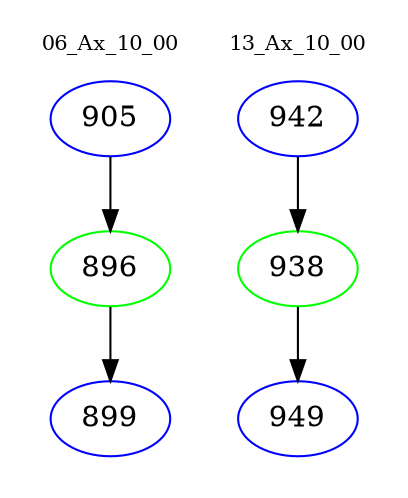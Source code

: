 digraph{
subgraph cluster_0 {
color = white
label = "06_Ax_10_00";
fontsize=10;
T0_905 [label="905", color="blue"]
T0_905 -> T0_896 [color="black"]
T0_896 [label="896", color="green"]
T0_896 -> T0_899 [color="black"]
T0_899 [label="899", color="blue"]
}
subgraph cluster_1 {
color = white
label = "13_Ax_10_00";
fontsize=10;
T1_942 [label="942", color="blue"]
T1_942 -> T1_938 [color="black"]
T1_938 [label="938", color="green"]
T1_938 -> T1_949 [color="black"]
T1_949 [label="949", color="blue"]
}
}
